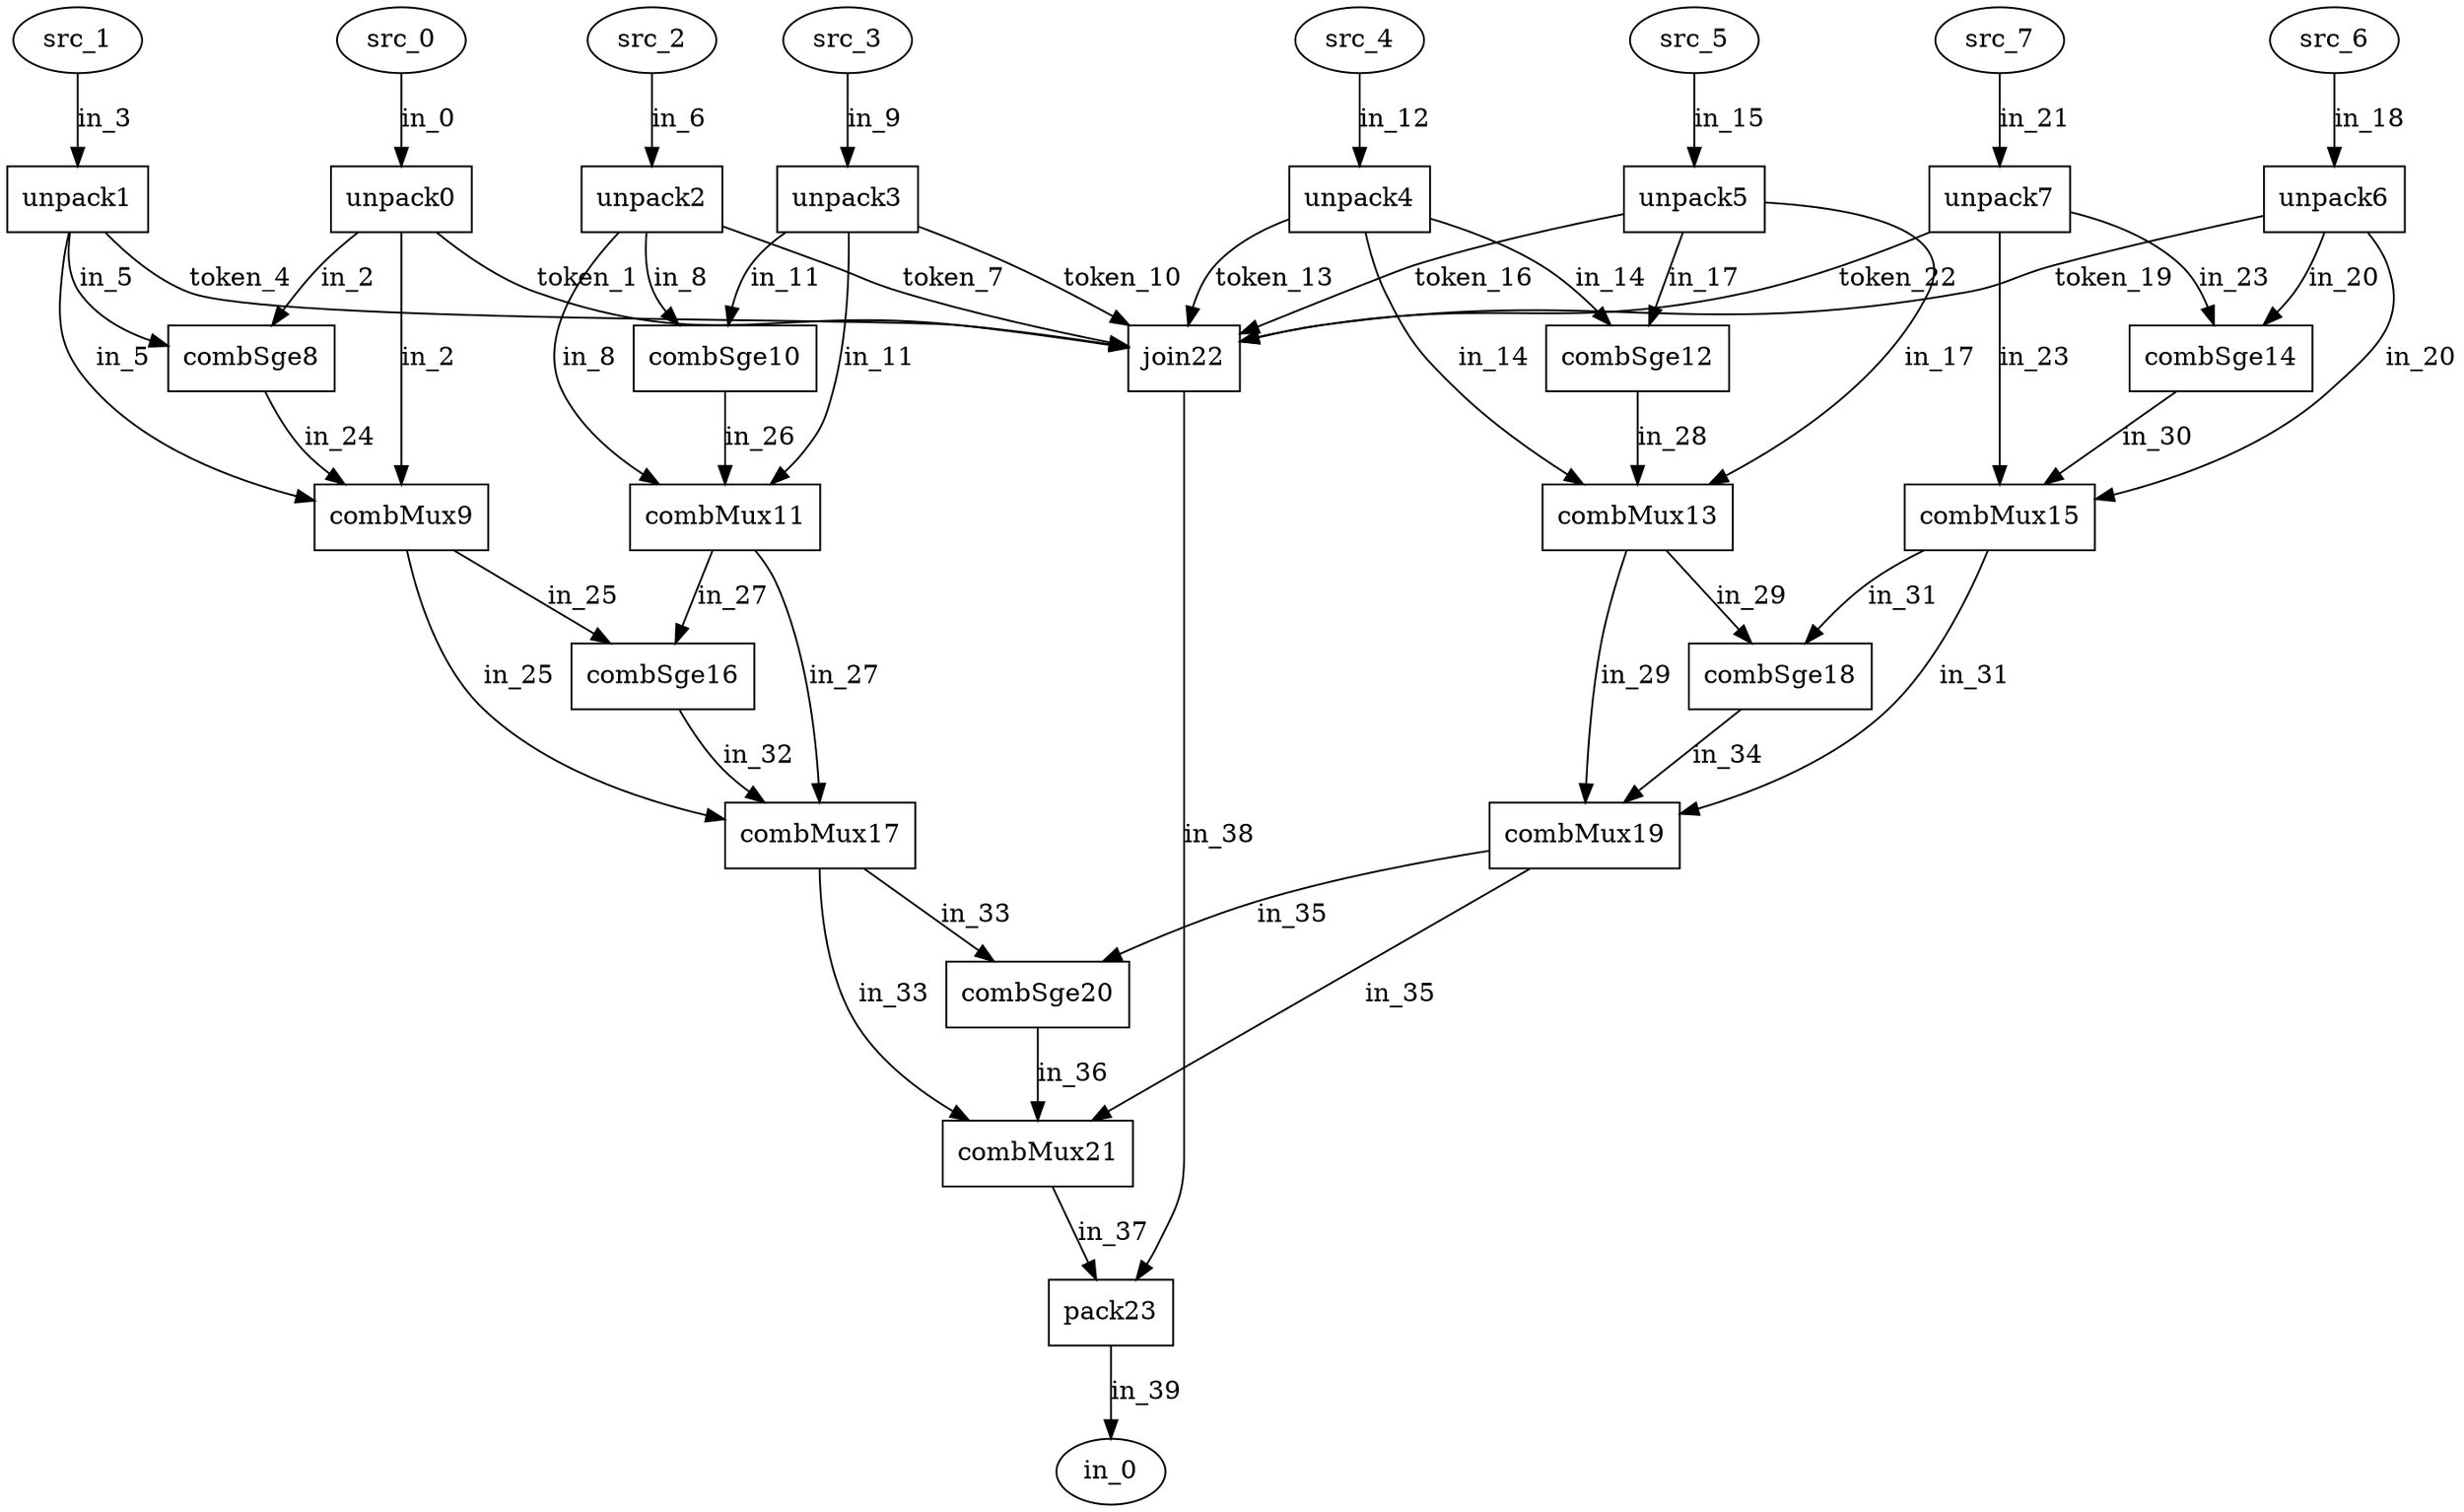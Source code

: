 digraph{
unpack0 [shape = polygon, mod = "unpack"]
unpack1 [shape = polygon, mod = "unpack"]
unpack2 [shape = polygon, mod = "unpack"]
unpack3 [shape = polygon, mod = "unpack"]
unpack4 [shape = polygon, mod = "unpack"]
unpack5 [shape = polygon, mod = "unpack"]
unpack6 [shape = polygon, mod = "unpack"]
unpack7 [shape = polygon, mod = "unpack"]
combSge8 [shape = polygon, mod = "combSge"]
combMux9 [shape = polygon, mod = "combMux"]
combSge10 [shape = polygon, mod = "combSge"]
combMux11 [shape = polygon, mod = "combMux"]
combSge12 [shape = polygon, mod = "combSge"]
combMux13 [shape = polygon, mod = "combMux"]
combSge14 [shape = polygon, mod = "combSge"]
combMux15 [shape = polygon, mod = "combMux"]
combSge16 [shape = polygon, mod = "combSge"]
combMux17 [shape = polygon, mod = "combMux"]
combSge18 [shape = polygon, mod = "combSge"]
combMux19 [shape = polygon, mod = "combMux"]
combSge20 [shape = polygon, mod = "combSge"]
combMux21 [shape = polygon, mod = "combMux"]
join22 [shape = polygon, mod = "join"]
pack23 [shape = polygon, mod = "pack"]
src_0 -> unpack0 [inp = "in_0", out = "out", label = "in_0"]
src_1 -> unpack1 [inp = "in_0", out = "out", label = "in_3"]
src_2 -> unpack2 [inp = "in_0", out = "out", label = "in_6"]
src_3 -> unpack3 [inp = "in_0", out = "out", label = "in_9"]
src_4 -> unpack4 [inp = "in_0", out = "out", label = "in_12"]
src_5 -> unpack5 [inp = "in_0", out = "out", label = "in_15"]
src_6 -> unpack6 [inp = "in_0", out = "out", label = "in_18"]
src_7 -> unpack7 [inp = "in_0", out = "out", label = "in_21"]
unpack0 -> combSge8 [inp = "in_0", out = "out", label = "in_2"]
unpack0 -> combMux9 [inp = "in_1", out = "out", label = "in_2"]
unpack0 -> join22 [inp = "in_0", out = "out", label = "token_1"]
unpack1 -> combSge8 [inp = "in_1", out = "out", label = "in_5"]
unpack1 -> combMux9 [inp = "in_2", out = "out", label = "in_5"]
unpack1 -> join22 [inp = "in_1", out = "out", label = "token_4"]
unpack2 -> combSge10 [inp = "in_0", out = "out", label = "in_8"]
unpack2 -> combMux11 [inp = "in_1", out = "out", label = "in_8"]
unpack2 -> join22 [inp = "in_2", out = "out", label = "token_7"]
unpack3 -> combSge10 [inp = "in_1", out = "out", label = "in_11"]
unpack3 -> combMux11 [inp = "in_2", out = "out", label = "in_11"]
unpack3 -> join22 [inp = "in_3", out = "out", label = "token_10"]
unpack4 -> combSge12 [inp = "in_0", out = "out", label = "in_14"]
unpack4 -> combMux13 [inp = "in_1", out = "out", label = "in_14"]
unpack4 -> join22 [inp = "in_4", out = "out", label = "token_13"]
unpack5 -> combSge12 [inp = "in_1", out = "out", label = "in_17"]
unpack5 -> combMux13 [inp = "in_2", out = "out", label = "in_17"]
unpack5 -> join22 [inp = "in_5", out = "out", label = "token_16"]
unpack6 -> combSge14 [inp = "in_0", out = "out", label = "in_20"]
unpack6 -> combMux15 [inp = "in_1", out = "out", label = "in_20"]
unpack6 -> join22 [inp = "in_6", out = "out", label = "token_19"]
unpack7 -> combSge14 [inp = "in_1", out = "out", label = "in_23"]
unpack7 -> combMux15 [inp = "in_2", out = "out", label = "in_23"]
unpack7 -> join22 [inp = "in_7", out = "out", label = "token_22"]
combSge8 -> combMux9 [inp = "in_0", out = "out", label = "in_24"]
combMux9 -> combSge16 [inp = "in_0", out = "out", label = "in_25"]
combMux9 -> combMux17 [inp = "in_1", out = "out", label = "in_25"]
combSge10 -> combMux11 [inp = "in_0", out = "out", label = "in_26"]
combMux11 -> combSge16 [inp = "in_1", out = "out", label = "in_27"]
combMux11 -> combMux17 [inp = "in_2", out = "out", label = "in_27"]
combSge12 -> combMux13 [inp = "in_0", out = "out", label = "in_28"]
combMux13 -> combSge18 [inp = "in_0", out = "out", label = "in_29"]
combMux13 -> combMux19 [inp = "in_1", out = "out", label = "in_29"]
combSge14 -> combMux15 [inp = "in_0", out = "out", label = "in_30"]
combMux15 -> combSge18 [inp = "in_1", out = "out", label = "in_31"]
combMux15 -> combMux19 [inp = "in_2", out = "out", label = "in_31"]
combSge16 -> combMux17 [inp = "in_0", out = "out", label = "in_32"]
combMux17 -> combSge20 [inp = "in_0", out = "out", label = "in_33"]
combMux17 -> combMux21 [inp = "in_1", out = "out", label = "in_33"]
combSge18 -> combMux19 [inp = "in_0", out = "out", label = "in_34"]
combMux19 -> combSge20 [inp = "in_1", out = "out", label = "in_35"]
combMux19 -> combMux21 [inp = "in_2", out = "out", label = "in_35"]
combSge20 -> combMux21 [inp = "in_0", out = "out", label = "in_36"]
combMux21 -> pack23 [inp = "in_1", out = "out", label = "in_37"]
join22 -> pack23 [inp = "in_0", out = "out", label = "in_38"]
pack23 -> in_0 [inp = "in_0", out = "out", label = "in_39"]
}

